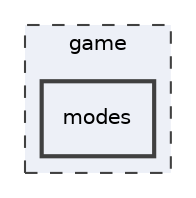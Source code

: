 digraph "game/modes"
{
 // LATEX_PDF_SIZE
  edge [fontname="Helvetica",fontsize="10",labelfontname="Helvetica",labelfontsize="10"];
  node [fontname="Helvetica",fontsize="10",shape=record];
  compound=true
  subgraph clusterdir_37c6514aeece95293041e34c0f2e0784 {
    graph [ bgcolor="#edf0f7", pencolor="grey25", style="filled,dashed,", label="game", fontname="Helvetica", fontsize="10", URL="dir_37c6514aeece95293041e34c0f2e0784.html"]
  dir_09cf33106a30a6cedbfc340f40116b87 [shape=box, label="modes", style="filled,bold,", fillcolor="#edf0f7", color="grey25", URL="dir_09cf33106a30a6cedbfc340f40116b87.html"];
  }
}
